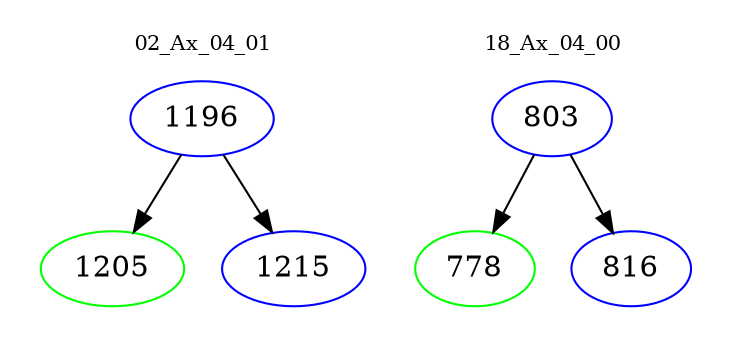 digraph{
subgraph cluster_0 {
color = white
label = "02_Ax_04_01";
fontsize=10;
T0_1196 [label="1196", color="blue"]
T0_1196 -> T0_1205 [color="black"]
T0_1205 [label="1205", color="green"]
T0_1196 -> T0_1215 [color="black"]
T0_1215 [label="1215", color="blue"]
}
subgraph cluster_1 {
color = white
label = "18_Ax_04_00";
fontsize=10;
T1_803 [label="803", color="blue"]
T1_803 -> T1_778 [color="black"]
T1_778 [label="778", color="green"]
T1_803 -> T1_816 [color="black"]
T1_816 [label="816", color="blue"]
}
}
